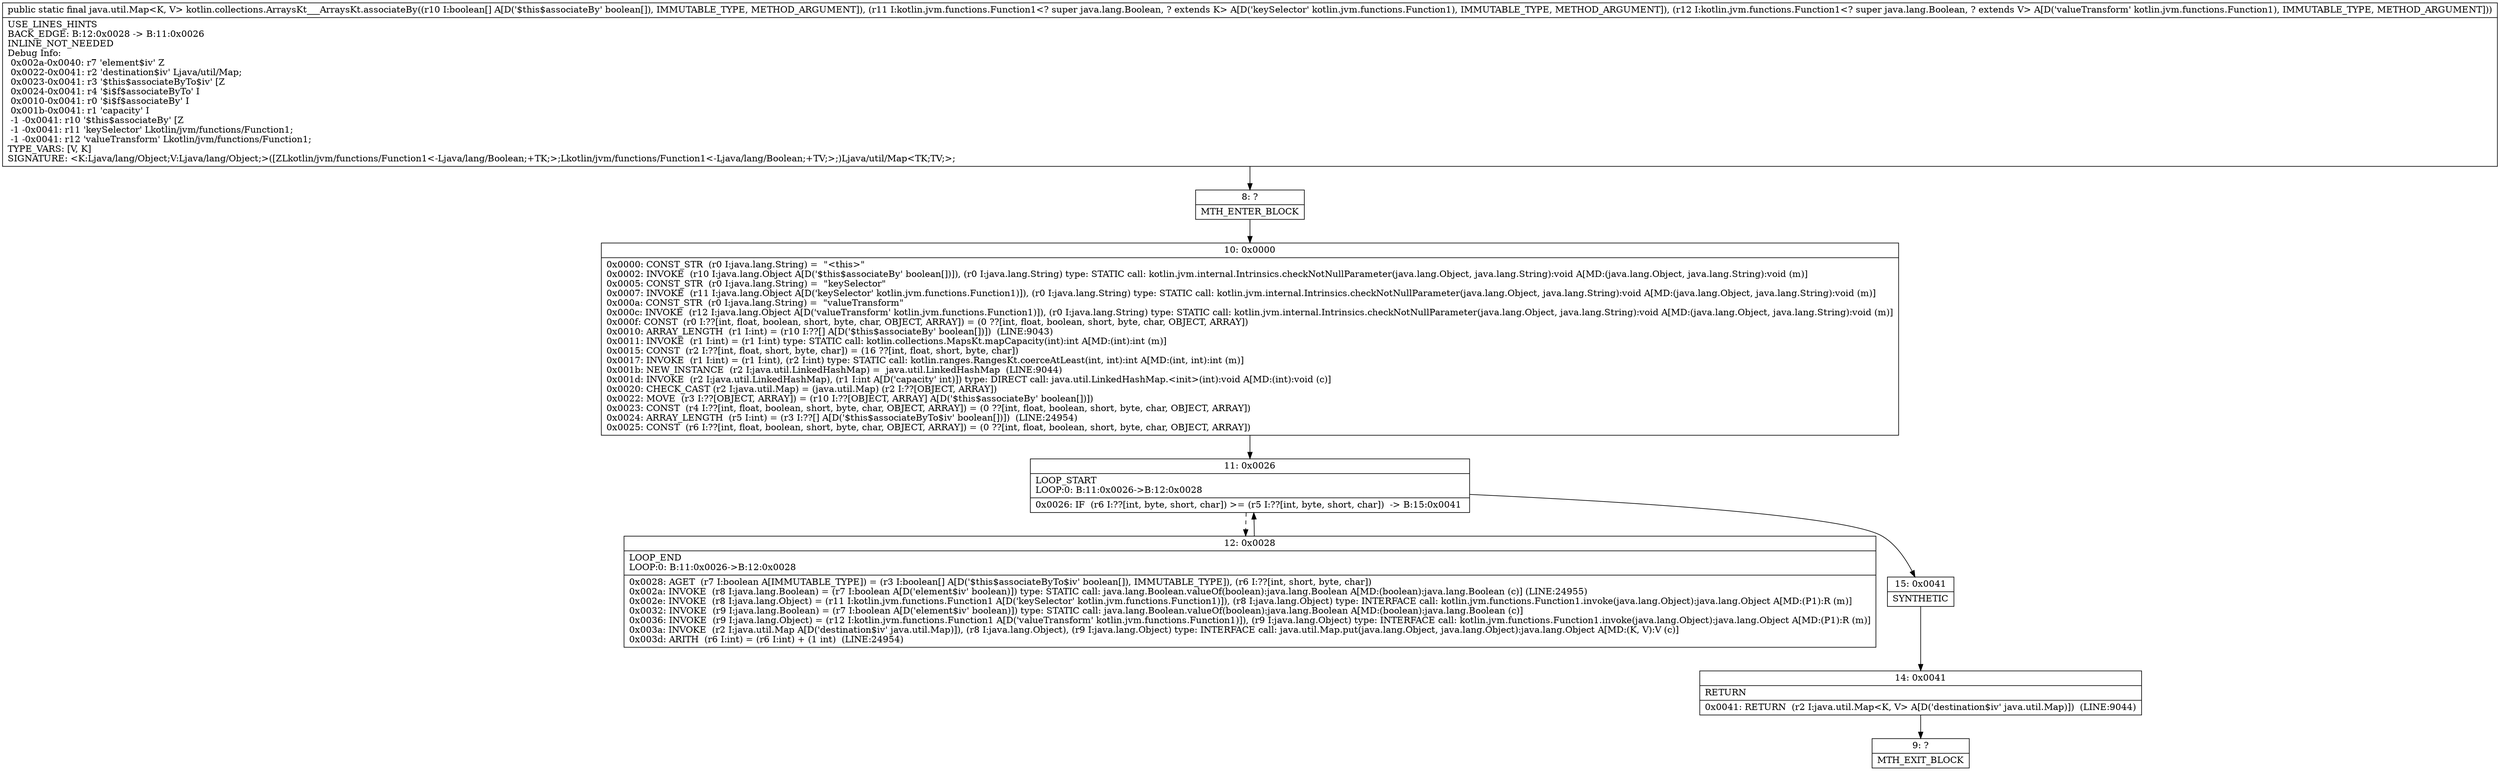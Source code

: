 digraph "CFG forkotlin.collections.ArraysKt___ArraysKt.associateBy([ZLkotlin\/jvm\/functions\/Function1;Lkotlin\/jvm\/functions\/Function1;)Ljava\/util\/Map;" {
Node_8 [shape=record,label="{8\:\ ?|MTH_ENTER_BLOCK\l}"];
Node_10 [shape=record,label="{10\:\ 0x0000|0x0000: CONST_STR  (r0 I:java.lang.String) =  \"\<this\>\" \l0x0002: INVOKE  (r10 I:java.lang.Object A[D('$this$associateBy' boolean[])]), (r0 I:java.lang.String) type: STATIC call: kotlin.jvm.internal.Intrinsics.checkNotNullParameter(java.lang.Object, java.lang.String):void A[MD:(java.lang.Object, java.lang.String):void (m)]\l0x0005: CONST_STR  (r0 I:java.lang.String) =  \"keySelector\" \l0x0007: INVOKE  (r11 I:java.lang.Object A[D('keySelector' kotlin.jvm.functions.Function1)]), (r0 I:java.lang.String) type: STATIC call: kotlin.jvm.internal.Intrinsics.checkNotNullParameter(java.lang.Object, java.lang.String):void A[MD:(java.lang.Object, java.lang.String):void (m)]\l0x000a: CONST_STR  (r0 I:java.lang.String) =  \"valueTransform\" \l0x000c: INVOKE  (r12 I:java.lang.Object A[D('valueTransform' kotlin.jvm.functions.Function1)]), (r0 I:java.lang.String) type: STATIC call: kotlin.jvm.internal.Intrinsics.checkNotNullParameter(java.lang.Object, java.lang.String):void A[MD:(java.lang.Object, java.lang.String):void (m)]\l0x000f: CONST  (r0 I:??[int, float, boolean, short, byte, char, OBJECT, ARRAY]) = (0 ??[int, float, boolean, short, byte, char, OBJECT, ARRAY]) \l0x0010: ARRAY_LENGTH  (r1 I:int) = (r10 I:??[] A[D('$this$associateBy' boolean[])])  (LINE:9043)\l0x0011: INVOKE  (r1 I:int) = (r1 I:int) type: STATIC call: kotlin.collections.MapsKt.mapCapacity(int):int A[MD:(int):int (m)]\l0x0015: CONST  (r2 I:??[int, float, short, byte, char]) = (16 ??[int, float, short, byte, char]) \l0x0017: INVOKE  (r1 I:int) = (r1 I:int), (r2 I:int) type: STATIC call: kotlin.ranges.RangesKt.coerceAtLeast(int, int):int A[MD:(int, int):int (m)]\l0x001b: NEW_INSTANCE  (r2 I:java.util.LinkedHashMap) =  java.util.LinkedHashMap  (LINE:9044)\l0x001d: INVOKE  (r2 I:java.util.LinkedHashMap), (r1 I:int A[D('capacity' int)]) type: DIRECT call: java.util.LinkedHashMap.\<init\>(int):void A[MD:(int):void (c)]\l0x0020: CHECK_CAST (r2 I:java.util.Map) = (java.util.Map) (r2 I:??[OBJECT, ARRAY]) \l0x0022: MOVE  (r3 I:??[OBJECT, ARRAY]) = (r10 I:??[OBJECT, ARRAY] A[D('$this$associateBy' boolean[])]) \l0x0023: CONST  (r4 I:??[int, float, boolean, short, byte, char, OBJECT, ARRAY]) = (0 ??[int, float, boolean, short, byte, char, OBJECT, ARRAY]) \l0x0024: ARRAY_LENGTH  (r5 I:int) = (r3 I:??[] A[D('$this$associateByTo$iv' boolean[])])  (LINE:24954)\l0x0025: CONST  (r6 I:??[int, float, boolean, short, byte, char, OBJECT, ARRAY]) = (0 ??[int, float, boolean, short, byte, char, OBJECT, ARRAY]) \l}"];
Node_11 [shape=record,label="{11\:\ 0x0026|LOOP_START\lLOOP:0: B:11:0x0026\-\>B:12:0x0028\l|0x0026: IF  (r6 I:??[int, byte, short, char]) \>= (r5 I:??[int, byte, short, char])  \-\> B:15:0x0041 \l}"];
Node_12 [shape=record,label="{12\:\ 0x0028|LOOP_END\lLOOP:0: B:11:0x0026\-\>B:12:0x0028\l|0x0028: AGET  (r7 I:boolean A[IMMUTABLE_TYPE]) = (r3 I:boolean[] A[D('$this$associateByTo$iv' boolean[]), IMMUTABLE_TYPE]), (r6 I:??[int, short, byte, char]) \l0x002a: INVOKE  (r8 I:java.lang.Boolean) = (r7 I:boolean A[D('element$iv' boolean)]) type: STATIC call: java.lang.Boolean.valueOf(boolean):java.lang.Boolean A[MD:(boolean):java.lang.Boolean (c)] (LINE:24955)\l0x002e: INVOKE  (r8 I:java.lang.Object) = (r11 I:kotlin.jvm.functions.Function1 A[D('keySelector' kotlin.jvm.functions.Function1)]), (r8 I:java.lang.Object) type: INTERFACE call: kotlin.jvm.functions.Function1.invoke(java.lang.Object):java.lang.Object A[MD:(P1):R (m)]\l0x0032: INVOKE  (r9 I:java.lang.Boolean) = (r7 I:boolean A[D('element$iv' boolean)]) type: STATIC call: java.lang.Boolean.valueOf(boolean):java.lang.Boolean A[MD:(boolean):java.lang.Boolean (c)]\l0x0036: INVOKE  (r9 I:java.lang.Object) = (r12 I:kotlin.jvm.functions.Function1 A[D('valueTransform' kotlin.jvm.functions.Function1)]), (r9 I:java.lang.Object) type: INTERFACE call: kotlin.jvm.functions.Function1.invoke(java.lang.Object):java.lang.Object A[MD:(P1):R (m)]\l0x003a: INVOKE  (r2 I:java.util.Map A[D('destination$iv' java.util.Map)]), (r8 I:java.lang.Object), (r9 I:java.lang.Object) type: INTERFACE call: java.util.Map.put(java.lang.Object, java.lang.Object):java.lang.Object A[MD:(K, V):V (c)]\l0x003d: ARITH  (r6 I:int) = (r6 I:int) + (1 int)  (LINE:24954)\l}"];
Node_15 [shape=record,label="{15\:\ 0x0041|SYNTHETIC\l}"];
Node_14 [shape=record,label="{14\:\ 0x0041|RETURN\l|0x0041: RETURN  (r2 I:java.util.Map\<K, V\> A[D('destination$iv' java.util.Map)])  (LINE:9044)\l}"];
Node_9 [shape=record,label="{9\:\ ?|MTH_EXIT_BLOCK\l}"];
MethodNode[shape=record,label="{public static final java.util.Map\<K, V\> kotlin.collections.ArraysKt___ArraysKt.associateBy((r10 I:boolean[] A[D('$this$associateBy' boolean[]), IMMUTABLE_TYPE, METHOD_ARGUMENT]), (r11 I:kotlin.jvm.functions.Function1\<? super java.lang.Boolean, ? extends K\> A[D('keySelector' kotlin.jvm.functions.Function1), IMMUTABLE_TYPE, METHOD_ARGUMENT]), (r12 I:kotlin.jvm.functions.Function1\<? super java.lang.Boolean, ? extends V\> A[D('valueTransform' kotlin.jvm.functions.Function1), IMMUTABLE_TYPE, METHOD_ARGUMENT]))  | USE_LINES_HINTS\lBACK_EDGE: B:12:0x0028 \-\> B:11:0x0026\lINLINE_NOT_NEEDED\lDebug Info:\l  0x002a\-0x0040: r7 'element$iv' Z\l  0x0022\-0x0041: r2 'destination$iv' Ljava\/util\/Map;\l  0x0023\-0x0041: r3 '$this$associateByTo$iv' [Z\l  0x0024\-0x0041: r4 '$i$f$associateByTo' I\l  0x0010\-0x0041: r0 '$i$f$associateBy' I\l  0x001b\-0x0041: r1 'capacity' I\l  \-1 \-0x0041: r10 '$this$associateBy' [Z\l  \-1 \-0x0041: r11 'keySelector' Lkotlin\/jvm\/functions\/Function1;\l  \-1 \-0x0041: r12 'valueTransform' Lkotlin\/jvm\/functions\/Function1;\lTYPE_VARS: [V, K]\lSIGNATURE: \<K:Ljava\/lang\/Object;V:Ljava\/lang\/Object;\>([ZLkotlin\/jvm\/functions\/Function1\<\-Ljava\/lang\/Boolean;+TK;\>;Lkotlin\/jvm\/functions\/Function1\<\-Ljava\/lang\/Boolean;+TV;\>;)Ljava\/util\/Map\<TK;TV;\>;\l}"];
MethodNode -> Node_8;Node_8 -> Node_10;
Node_10 -> Node_11;
Node_11 -> Node_12[style=dashed];
Node_11 -> Node_15;
Node_12 -> Node_11;
Node_15 -> Node_14;
Node_14 -> Node_9;
}

